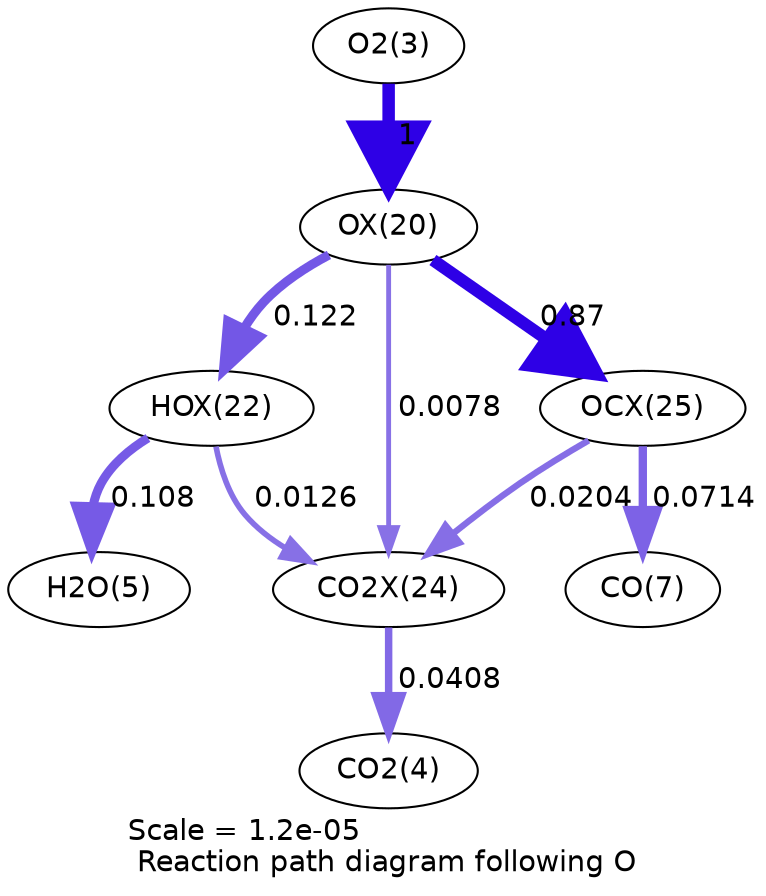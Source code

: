 digraph reaction_paths {
center=1;
s5 -> s23[fontname="Helvetica", penwidth=6, arrowsize=3, color="0.7, 1.5, 0.9"
, label=" 1"];
s23 -> s25[fontname="Helvetica", penwidth=4.41, arrowsize=2.21, color="0.7, 0.622, 0.9"
, label=" 0.122"];
s23 -> s28[fontname="Helvetica", penwidth=5.89, arrowsize=2.95, color="0.7, 1.37, 0.9"
, label=" 0.87"];
s23 -> s27[fontname="Helvetica", penwidth=2.34, arrowsize=1.17, color="0.7, 0.508, 0.9"
, label=" 0.0078"];
s25 -> s7[fontname="Helvetica", penwidth=4.32, arrowsize=2.16, color="0.7, 0.608, 0.9"
, label=" 0.108"];
s25 -> s27[fontname="Helvetica", penwidth=2.7, arrowsize=1.35, color="0.7, 0.513, 0.9"
, label=" 0.0126"];
s28 -> s9[fontname="Helvetica", penwidth=4.01, arrowsize=2, color="0.7, 0.571, 0.9"
, label=" 0.0714"];
s28 -> s27[fontname="Helvetica", penwidth=3.06, arrowsize=1.53, color="0.7, 0.52, 0.9"
, label=" 0.0204"];
s27 -> s6[fontname="Helvetica", penwidth=3.58, arrowsize=1.79, color="0.7, 0.541, 0.9"
, label=" 0.0408"];
s5 [ fontname="Helvetica", label="O2(3)"];
s6 [ fontname="Helvetica", label="CO2(4)"];
s7 [ fontname="Helvetica", label="H2O(5)"];
s9 [ fontname="Helvetica", label="CO(7)"];
s23 [ fontname="Helvetica", label="OX(20)"];
s25 [ fontname="Helvetica", label="HOX(22)"];
s27 [ fontname="Helvetica", label="CO2X(24)"];
s28 [ fontname="Helvetica", label="OCX(25)"];
 label = "Scale = 1.2e-05\l Reaction path diagram following O";
 fontname = "Helvetica";
}

